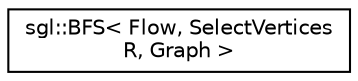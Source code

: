 digraph "Graphical Class Hierarchy"
{
  edge [fontname="Helvetica",fontsize="10",labelfontname="Helvetica",labelfontsize="10"];
  node [fontname="Helvetica",fontsize="10",shape=record];
  rankdir="LR";
  Node1 [label="sgl::BFS\< Flow, SelectVertices\lR, Graph \>",height=0.2,width=0.4,color="black", fillcolor="white", style="filled",URL="$classsgl_1_1_b_f_s.html"];
}
